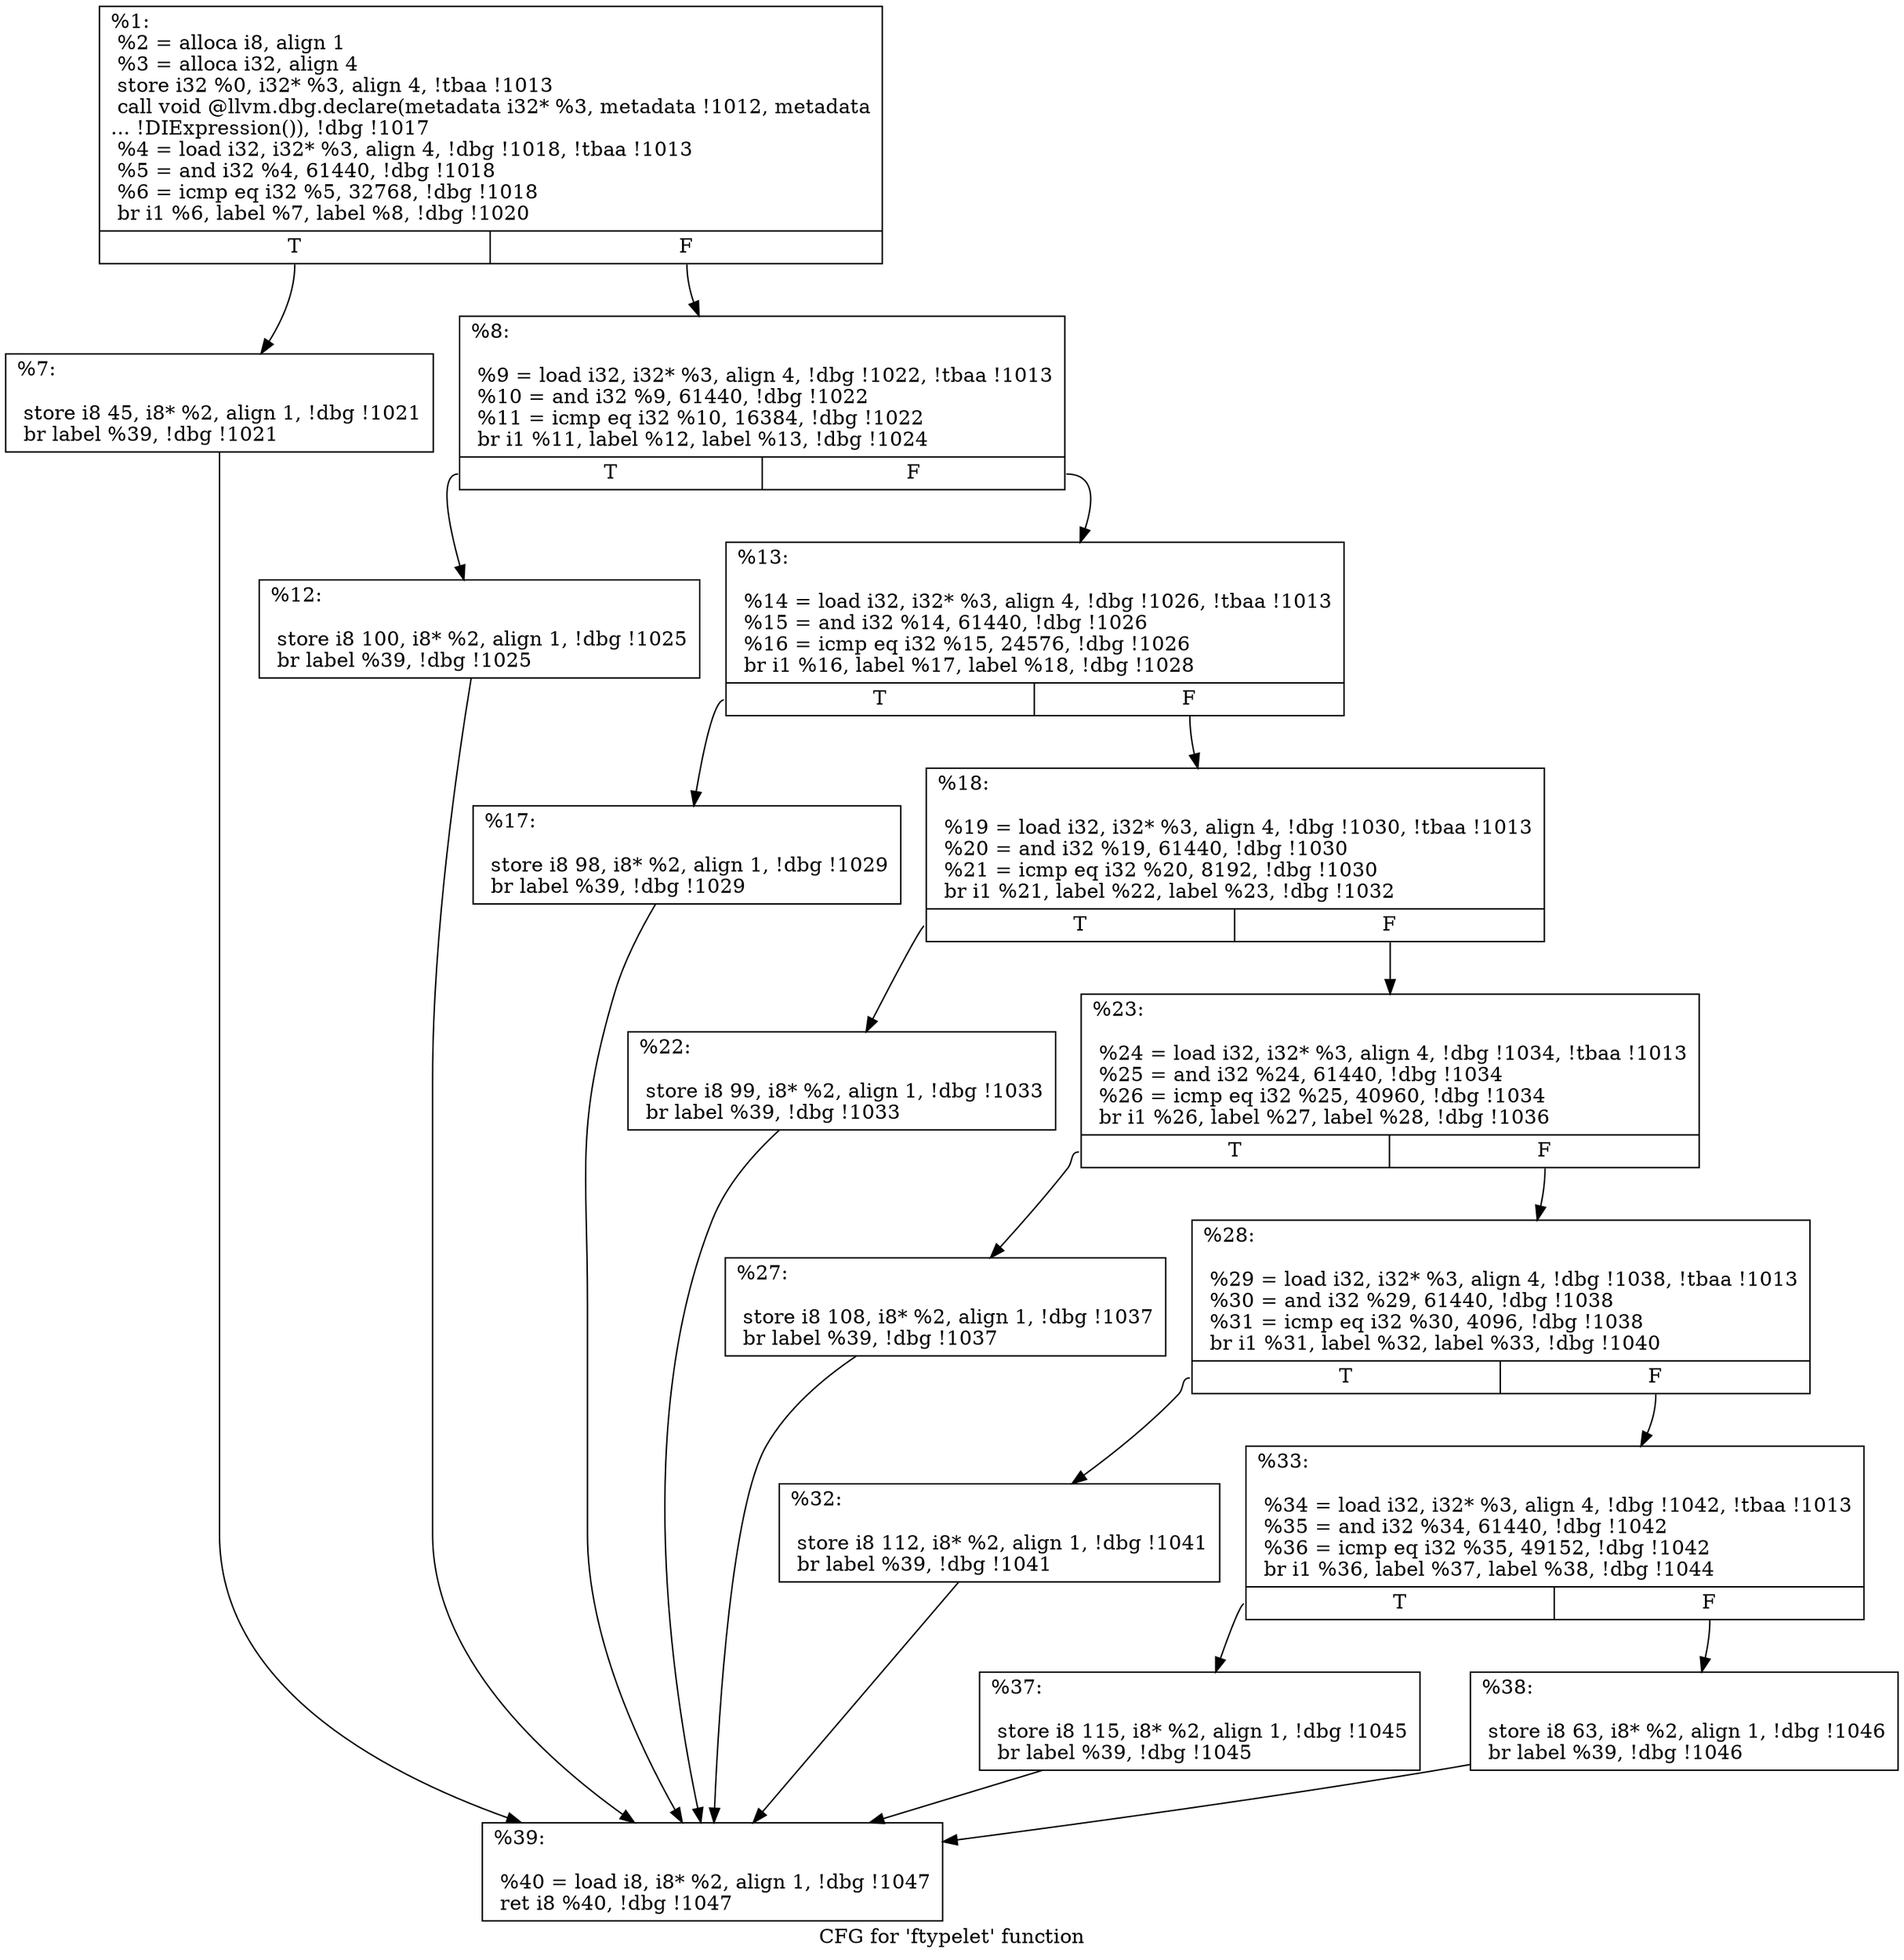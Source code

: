 digraph "CFG for 'ftypelet' function" {
	label="CFG for 'ftypelet' function";

	Node0x250fb80 [shape=record,label="{%1:\l  %2 = alloca i8, align 1\l  %3 = alloca i32, align 4\l  store i32 %0, i32* %3, align 4, !tbaa !1013\l  call void @llvm.dbg.declare(metadata i32* %3, metadata !1012, metadata\l... !DIExpression()), !dbg !1017\l  %4 = load i32, i32* %3, align 4, !dbg !1018, !tbaa !1013\l  %5 = and i32 %4, 61440, !dbg !1018\l  %6 = icmp eq i32 %5, 32768, !dbg !1018\l  br i1 %6, label %7, label %8, !dbg !1020\l|{<s0>T|<s1>F}}"];
	Node0x250fb80:s0 -> Node0x250fc90;
	Node0x250fb80:s1 -> Node0x250fce0;
	Node0x250fc90 [shape=record,label="{%7:\l\l  store i8 45, i8* %2, align 1, !dbg !1021\l  br label %39, !dbg !1021\l}"];
	Node0x250fc90 -> Node0x25100f0;
	Node0x250fce0 [shape=record,label="{%8:\l\l  %9 = load i32, i32* %3, align 4, !dbg !1022, !tbaa !1013\l  %10 = and i32 %9, 61440, !dbg !1022\l  %11 = icmp eq i32 %10, 16384, !dbg !1022\l  br i1 %11, label %12, label %13, !dbg !1024\l|{<s0>T|<s1>F}}"];
	Node0x250fce0:s0 -> Node0x250fd30;
	Node0x250fce0:s1 -> Node0x250fd80;
	Node0x250fd30 [shape=record,label="{%12:\l\l  store i8 100, i8* %2, align 1, !dbg !1025\l  br label %39, !dbg !1025\l}"];
	Node0x250fd30 -> Node0x25100f0;
	Node0x250fd80 [shape=record,label="{%13:\l\l  %14 = load i32, i32* %3, align 4, !dbg !1026, !tbaa !1013\l  %15 = and i32 %14, 61440, !dbg !1026\l  %16 = icmp eq i32 %15, 24576, !dbg !1026\l  br i1 %16, label %17, label %18, !dbg !1028\l|{<s0>T|<s1>F}}"];
	Node0x250fd80:s0 -> Node0x250fdd0;
	Node0x250fd80:s1 -> Node0x250fe20;
	Node0x250fdd0 [shape=record,label="{%17:\l\l  store i8 98, i8* %2, align 1, !dbg !1029\l  br label %39, !dbg !1029\l}"];
	Node0x250fdd0 -> Node0x25100f0;
	Node0x250fe20 [shape=record,label="{%18:\l\l  %19 = load i32, i32* %3, align 4, !dbg !1030, !tbaa !1013\l  %20 = and i32 %19, 61440, !dbg !1030\l  %21 = icmp eq i32 %20, 8192, !dbg !1030\l  br i1 %21, label %22, label %23, !dbg !1032\l|{<s0>T|<s1>F}}"];
	Node0x250fe20:s0 -> Node0x250fe70;
	Node0x250fe20:s1 -> Node0x250fec0;
	Node0x250fe70 [shape=record,label="{%22:\l\l  store i8 99, i8* %2, align 1, !dbg !1033\l  br label %39, !dbg !1033\l}"];
	Node0x250fe70 -> Node0x25100f0;
	Node0x250fec0 [shape=record,label="{%23:\l\l  %24 = load i32, i32* %3, align 4, !dbg !1034, !tbaa !1013\l  %25 = and i32 %24, 61440, !dbg !1034\l  %26 = icmp eq i32 %25, 40960, !dbg !1034\l  br i1 %26, label %27, label %28, !dbg !1036\l|{<s0>T|<s1>F}}"];
	Node0x250fec0:s0 -> Node0x250ff10;
	Node0x250fec0:s1 -> Node0x250ff60;
	Node0x250ff10 [shape=record,label="{%27:\l\l  store i8 108, i8* %2, align 1, !dbg !1037\l  br label %39, !dbg !1037\l}"];
	Node0x250ff10 -> Node0x25100f0;
	Node0x250ff60 [shape=record,label="{%28:\l\l  %29 = load i32, i32* %3, align 4, !dbg !1038, !tbaa !1013\l  %30 = and i32 %29, 61440, !dbg !1038\l  %31 = icmp eq i32 %30, 4096, !dbg !1038\l  br i1 %31, label %32, label %33, !dbg !1040\l|{<s0>T|<s1>F}}"];
	Node0x250ff60:s0 -> Node0x250ffb0;
	Node0x250ff60:s1 -> Node0x2510000;
	Node0x250ffb0 [shape=record,label="{%32:\l\l  store i8 112, i8* %2, align 1, !dbg !1041\l  br label %39, !dbg !1041\l}"];
	Node0x250ffb0 -> Node0x25100f0;
	Node0x2510000 [shape=record,label="{%33:\l\l  %34 = load i32, i32* %3, align 4, !dbg !1042, !tbaa !1013\l  %35 = and i32 %34, 61440, !dbg !1042\l  %36 = icmp eq i32 %35, 49152, !dbg !1042\l  br i1 %36, label %37, label %38, !dbg !1044\l|{<s0>T|<s1>F}}"];
	Node0x2510000:s0 -> Node0x2510050;
	Node0x2510000:s1 -> Node0x25100a0;
	Node0x2510050 [shape=record,label="{%37:\l\l  store i8 115, i8* %2, align 1, !dbg !1045\l  br label %39, !dbg !1045\l}"];
	Node0x2510050 -> Node0x25100f0;
	Node0x25100a0 [shape=record,label="{%38:\l\l  store i8 63, i8* %2, align 1, !dbg !1046\l  br label %39, !dbg !1046\l}"];
	Node0x25100a0 -> Node0x25100f0;
	Node0x25100f0 [shape=record,label="{%39:\l\l  %40 = load i8, i8* %2, align 1, !dbg !1047\l  ret i8 %40, !dbg !1047\l}"];
}
